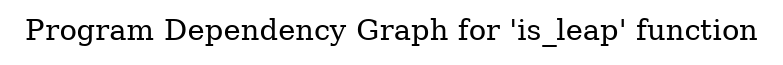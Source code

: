 digraph "Program Dependency Graph for 'is_leap' function" {
	label="Program Dependency Graph for 'is_leap' function";

}
